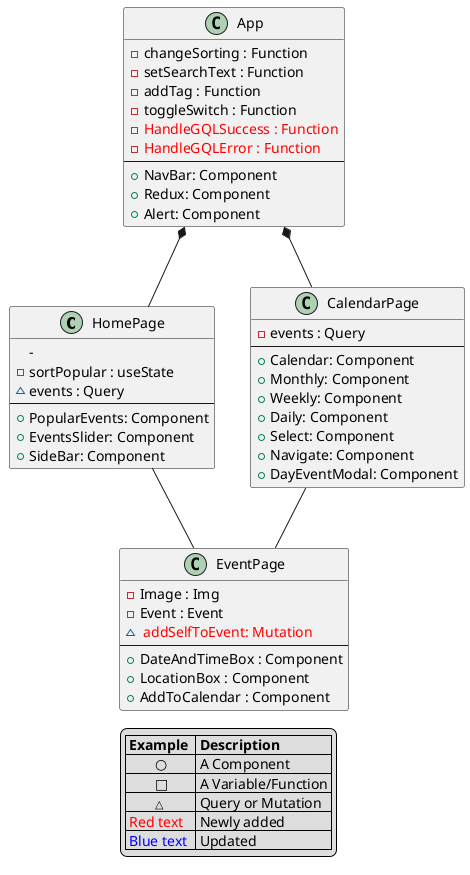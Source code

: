 @startuml FrontEndClassDiagram
class HomePage {
    - 
    - sortPopular : useState
    ~ events : Query 
    --
    + PopularEvents: Component
    + EventsSlider: Component
    + SideBar: Component
}

class App {
    - changeSorting : Function
    - setSearchText : Function
    - addTag : Function
    - toggleSwitch : Function
    - <color:red>HandleGQLSuccess : Function
    - <color:red>HandleGQLError : Function
    --
    + NavBar: Component
    + Redux: Component
    + Alert: Component
    }
class CalendarPage {
    - events : Query
    --
    + Calendar: Component
    + Monthly: Component
    + Weekly: Component
    + Daily: Component
    + Select: Component
    + Navigate: Component
    + DayEventModal: Component
}
class EventPage {
    -Image : Img
    -Event : Event
     ~<color:red> addSelfToEvent: Mutation
    --
    + DateAndTimeBox : Component
    + LocationBox : Component
    + AddToCalendar : Component
}

App*-- HomePage    
App*-- CalendarPage  
CalendarPage-- EventPage 
HomePage-- EventPage
legend
    |= Example  |= Description |
    |        ○ | A Component |
    |        □ | A Variable/Function |
    |        <size:11>△ | Query or Mutation |
    |<color:red> Red text | Newly added|
    |<color:blue> Blue text | Updated |
endlegend
@enduml

class EventPage {
}
class AddEventPage {
}
class VerifyPage {
}
class AccountPage {
}
class LoginPage {
    }
